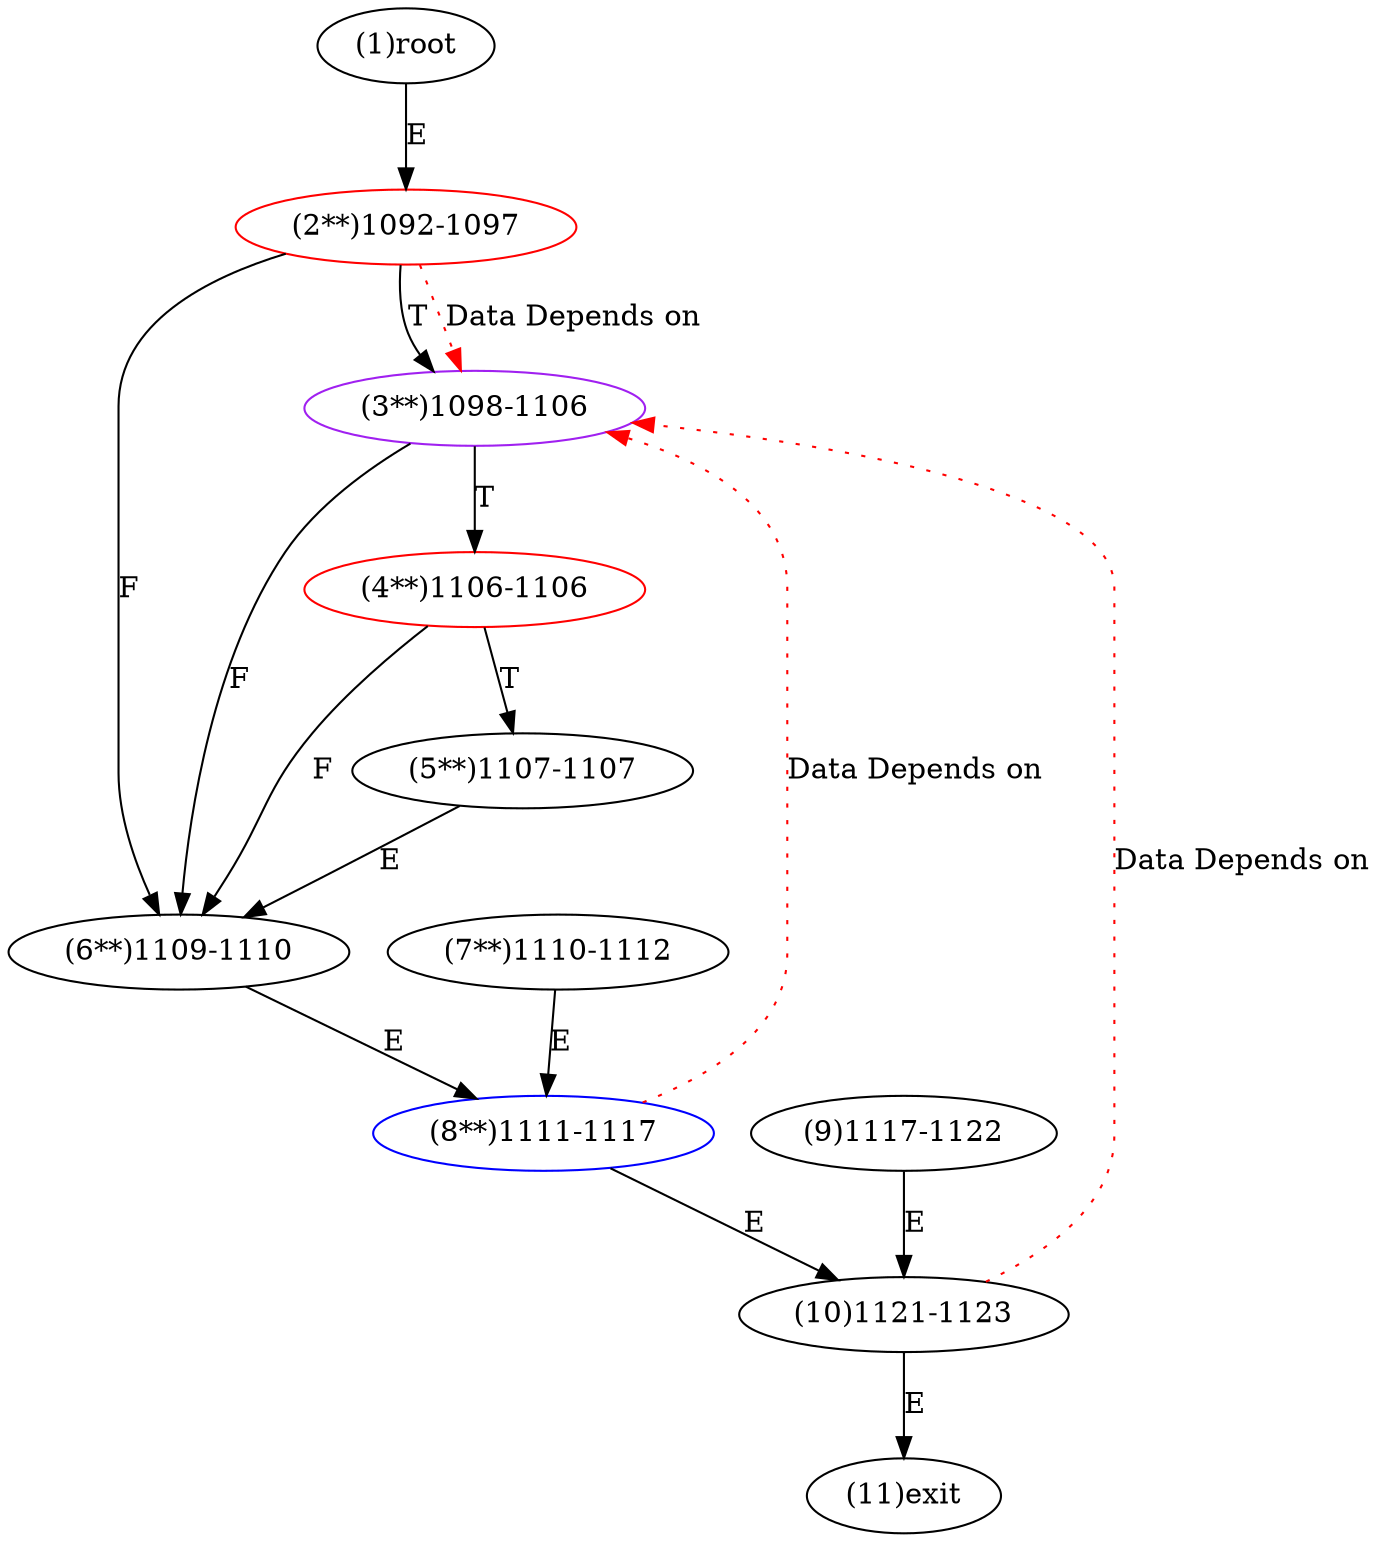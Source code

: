 digraph "" { 
1[ label="(1)root"];
2[ label="(2**)1092-1097",color=red];
3[ label="(3**)1098-1106",color=purple];
4[ label="(4**)1106-1106",color=red];
5[ label="(5**)1107-1107"];
6[ label="(6**)1109-1110"];
7[ label="(7**)1110-1112"];
8[ label="(8**)1111-1117",color=blue];
9[ label="(9)1117-1122"];
10[ label="(10)1121-1123"];
11[ label="(11)exit"];
1->2[ label="E"];
2->6[ label="F"];
2->3[ label="T"];
3->6[ label="F"];
3->4[ label="T"];
4->6[ label="F"];
4->5[ label="T"];
5->6[ label="E"];
6->8[ label="E"];
7->8[ label="E"];
8->10[ label="E"];
9->10[ label="E"];
10->11[ label="E"];
2->3[ color="red" label="Data Depends on" style = dotted ];
8->3[ color="red" label="Data Depends on" style = dotted ];
10->3[ color="red" label="Data Depends on" style = dotted ];
}